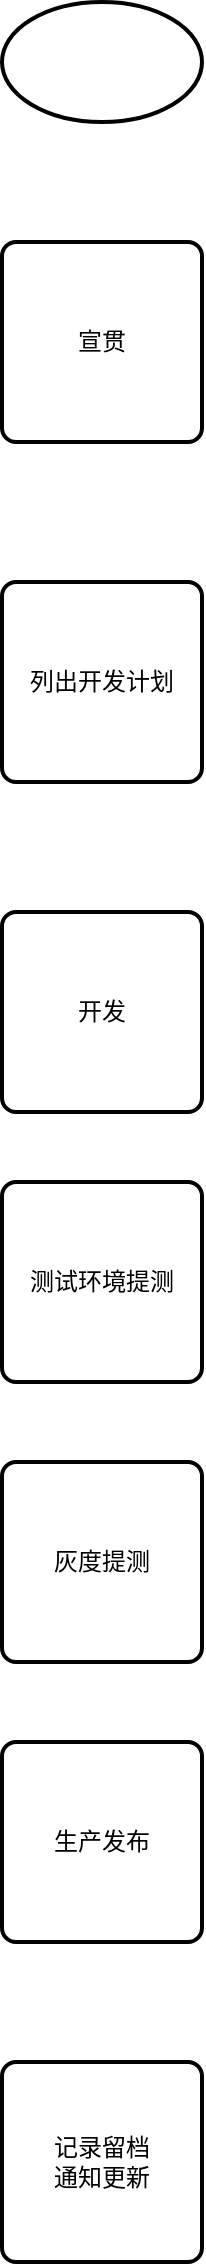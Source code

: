 <mxfile version="20.3.7" type="github">
  <diagram id="l9ATXhiv8Rob6Y_cUNgy" name="页-1">
    <mxGraphModel dx="877" dy="504" grid="1" gridSize="10" guides="1" tooltips="1" connect="1" arrows="1" fold="1" page="1" pageScale="1" pageWidth="827" pageHeight="1169" math="0" shadow="0">
      <root>
        <mxCell id="0" />
        <mxCell id="1" parent="0" />
        <mxCell id="rdZigFsMuRsNe1UCvucW-2" value="" style="strokeWidth=2;html=1;shape=mxgraph.flowchart.start_1;whiteSpace=wrap;" vertex="1" parent="1">
          <mxGeometry x="150" y="80" width="100" height="60" as="geometry" />
        </mxCell>
        <mxCell id="rdZigFsMuRsNe1UCvucW-3" value="宣贯" style="rounded=1;whiteSpace=wrap;html=1;absoluteArcSize=1;arcSize=14;strokeWidth=2;" vertex="1" parent="1">
          <mxGeometry x="150" y="200" width="100" height="100" as="geometry" />
        </mxCell>
        <mxCell id="rdZigFsMuRsNe1UCvucW-4" value="列出开发计划" style="rounded=1;whiteSpace=wrap;html=1;absoluteArcSize=1;arcSize=14;strokeWidth=2;" vertex="1" parent="1">
          <mxGeometry x="150" y="370" width="100" height="100" as="geometry" />
        </mxCell>
        <mxCell id="rdZigFsMuRsNe1UCvucW-5" value="开发" style="rounded=1;whiteSpace=wrap;html=1;absoluteArcSize=1;arcSize=14;strokeWidth=2;" vertex="1" parent="1">
          <mxGeometry x="150" y="535" width="100" height="100" as="geometry" />
        </mxCell>
        <mxCell id="rdZigFsMuRsNe1UCvucW-7" value="测试环境提测" style="rounded=1;whiteSpace=wrap;html=1;absoluteArcSize=1;arcSize=14;strokeWidth=2;" vertex="1" parent="1">
          <mxGeometry x="150" y="670" width="100" height="100" as="geometry" />
        </mxCell>
        <mxCell id="rdZigFsMuRsNe1UCvucW-8" value="灰度提测" style="rounded=1;whiteSpace=wrap;html=1;absoluteArcSize=1;arcSize=14;strokeWidth=2;" vertex="1" parent="1">
          <mxGeometry x="150" y="810" width="100" height="100" as="geometry" />
        </mxCell>
        <mxCell id="rdZigFsMuRsNe1UCvucW-9" value="生产发布" style="rounded=1;whiteSpace=wrap;html=1;absoluteArcSize=1;arcSize=14;strokeWidth=2;" vertex="1" parent="1">
          <mxGeometry x="150" y="950" width="100" height="100" as="geometry" />
        </mxCell>
        <mxCell id="rdZigFsMuRsNe1UCvucW-10" value="记录留档&lt;br&gt;通知更新" style="rounded=1;whiteSpace=wrap;html=1;absoluteArcSize=1;arcSize=14;strokeWidth=2;" vertex="1" parent="1">
          <mxGeometry x="150" y="1110" width="100" height="100" as="geometry" />
        </mxCell>
        <mxCell id="gvbPoHorT-MvjRSvkrZN-1" value="流程图" parent="0" />
        <mxCell id="gvbPoHorT-MvjRSvkrZN-39" value="连接线" parent="0" />
      </root>
    </mxGraphModel>
  </diagram>
</mxfile>

